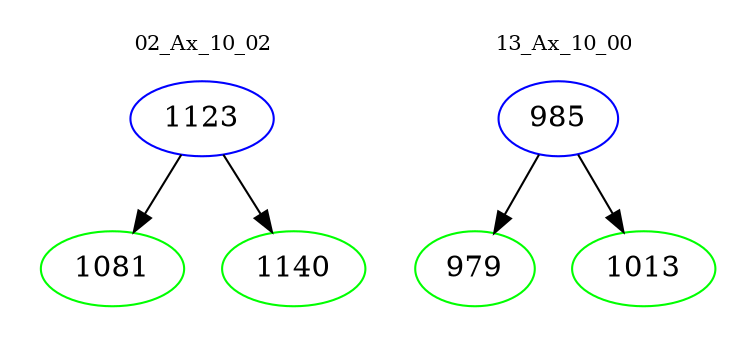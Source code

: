 digraph{
subgraph cluster_0 {
color = white
label = "02_Ax_10_02";
fontsize=10;
T0_1123 [label="1123", color="blue"]
T0_1123 -> T0_1081 [color="black"]
T0_1081 [label="1081", color="green"]
T0_1123 -> T0_1140 [color="black"]
T0_1140 [label="1140", color="green"]
}
subgraph cluster_1 {
color = white
label = "13_Ax_10_00";
fontsize=10;
T1_985 [label="985", color="blue"]
T1_985 -> T1_979 [color="black"]
T1_979 [label="979", color="green"]
T1_985 -> T1_1013 [color="black"]
T1_1013 [label="1013", color="green"]
}
}
